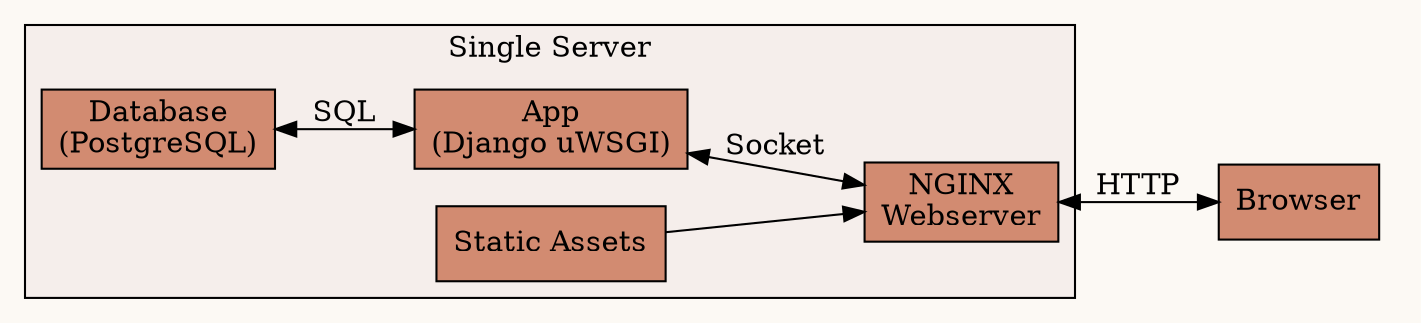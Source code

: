 digraph Application {
    bgcolor = "#fcf9f4";
    rankdir = LR;
    node[shape=box, style=filled, fillcolor="#d28b71"];
    subgraph clusterClient {
    	style = invis;
    	browser [label="Browser"];
    };
    subgraph clusterServer {
    	label="Single Server";
	bgcolor="#f5eeeb";
    	app [label="App\n(Django uWSGI)"];
    	database [label="Database\n(PostgreSQL)"];
    	assets[label="Static Assets"]
    	webserver [label="NGINX\nWebserver"];
    };

    database -> app [label="SQL", dir="both"];
    app -> webserver [label="Socket", dir="both"];
    assets -> webserver;
    webserver -> browser [label="HTTP", dir="both"];
}
